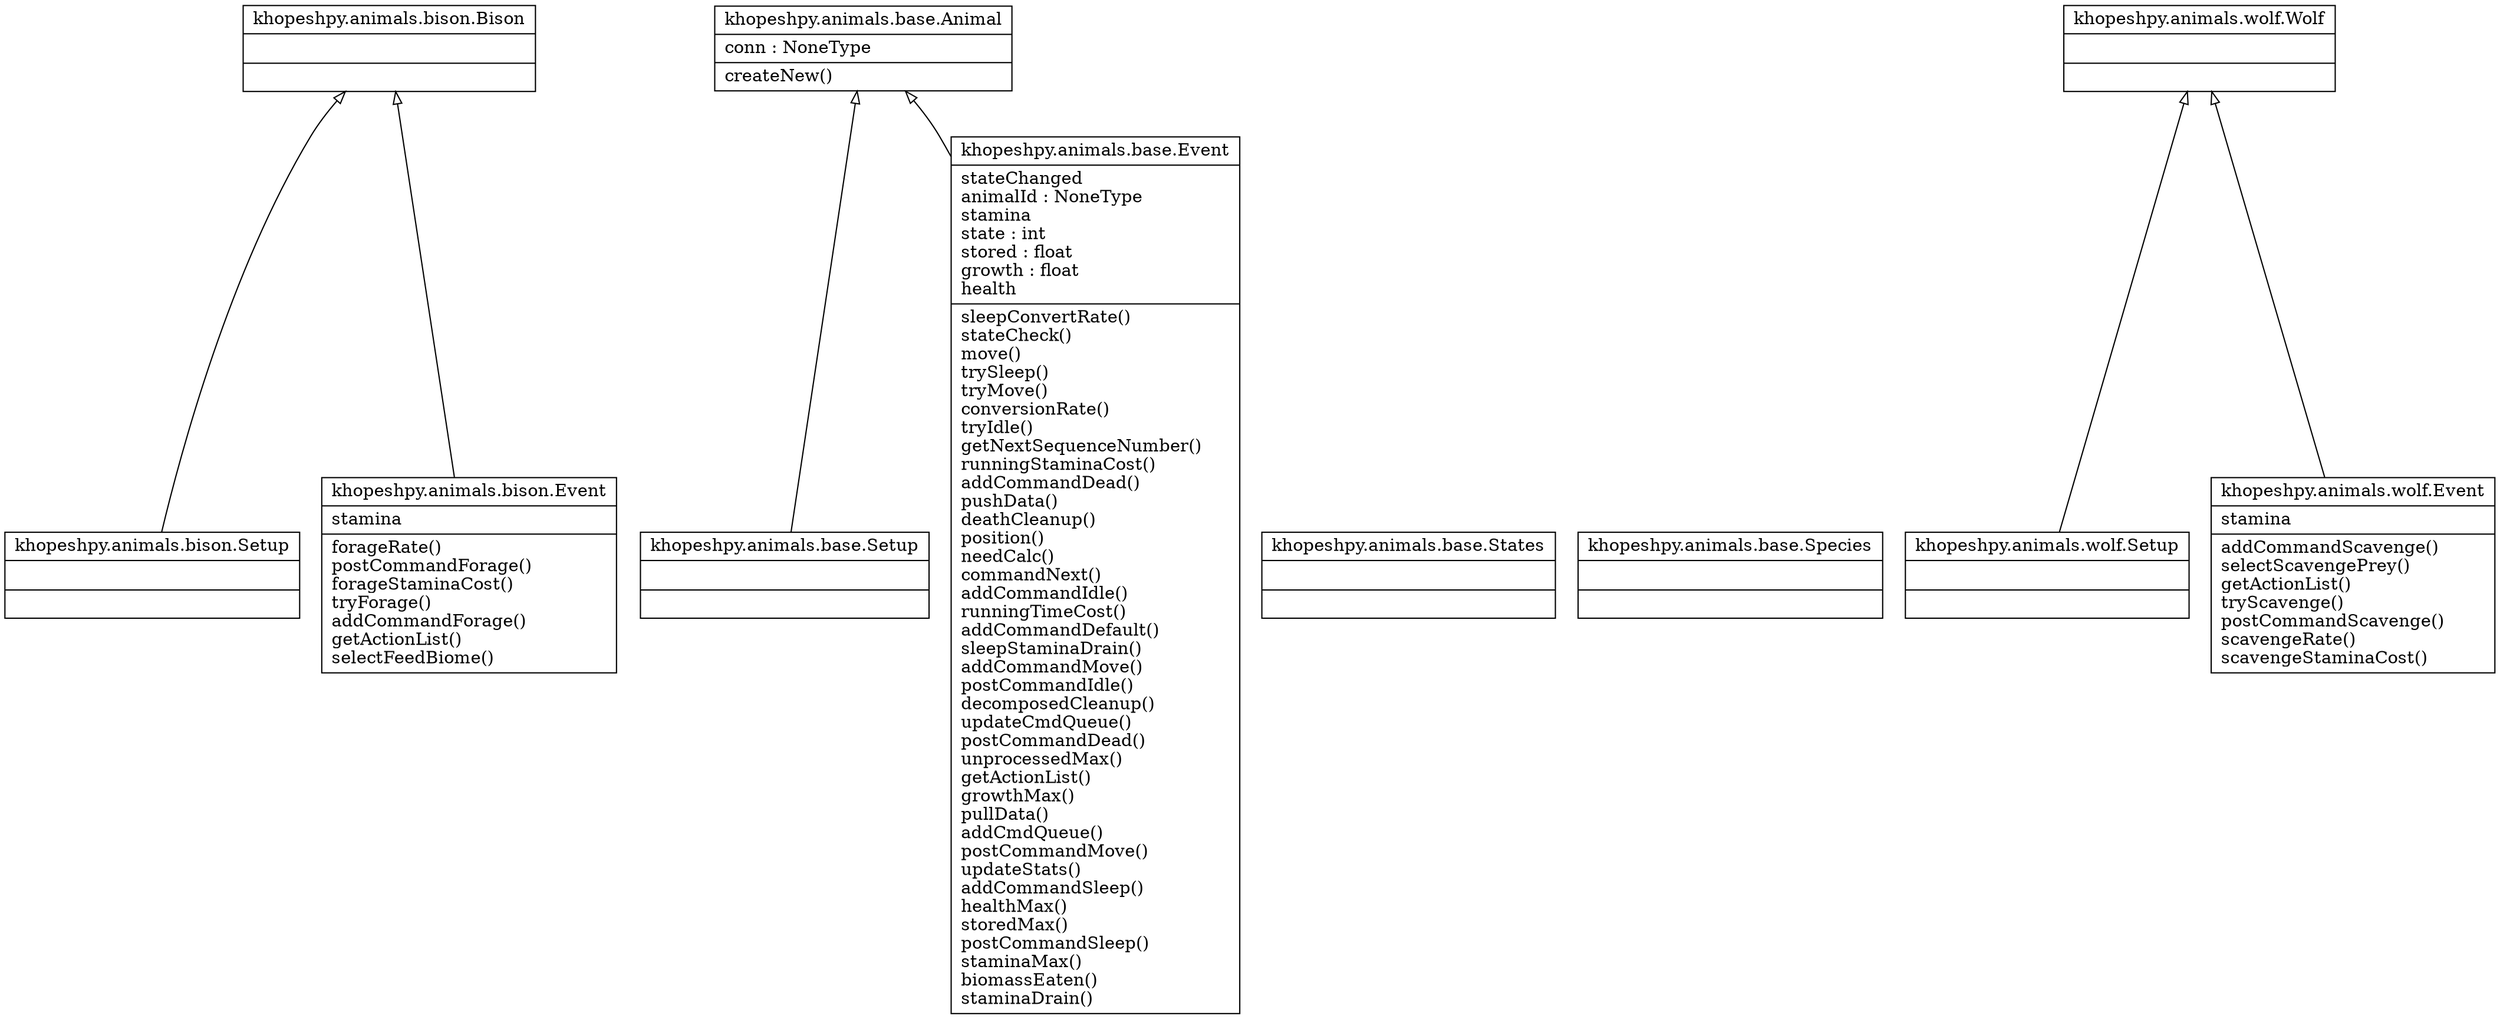 digraph "classes_No_Name" {
charset="utf-8"
rankdir=BT
"5" [shape="record", label="{khopeshpy.animals.bison.Setup|\l|}"];
"6" [shape="record", label="{khopeshpy.animals.bison.Bison|\l|}"];
"7" [shape="record", label="{khopeshpy.animals.bison.Event|stamina\l|forageRate()\lpostCommandForage()\lforageStaminaCost()\ltryForage()\laddCommandForage()\lgetActionList()\lselectFeedBiome()\l}"];
"9" [shape="record", label="{khopeshpy.animals.base.Setup|\l|}"];
"10" [shape="record", label="{khopeshpy.animals.base.Event|stateChanged\lanimalId : NoneType\lstamina\lstate : int\lstored : float\lgrowth : float\lhealth\l|sleepConvertRate()\lstateCheck()\lmove()\ltrySleep()\ltryMove()\lconversionRate()\ltryIdle()\lgetNextSequenceNumber()\lrunningStaminaCost()\laddCommandDead()\lpushData()\ldeathCleanup()\lposition()\lneedCalc()\lcommandNext()\laddCommandIdle()\lrunningTimeCost()\laddCommandDefault()\lsleepStaminaDrain()\laddCommandMove()\lpostCommandIdle()\ldecomposedCleanup()\lupdateCmdQueue()\lpostCommandDead()\lunprocessedMax()\lgetActionList()\lgrowthMax()\lpullData()\laddCmdQueue()\lpostCommandMove()\lupdateStats()\laddCommandSleep()\lhealthMax()\lstoredMax()\lpostCommandSleep()\lstaminaMax()\lbiomassEaten()\lstaminaDrain()\l}"];
"11" [shape="record", label="{khopeshpy.animals.base.States|\l|}"];
"12" [shape="record", label="{khopeshpy.animals.base.Animal|conn : NoneType\l|createNew()\l}"];
"13" [shape="record", label="{khopeshpy.animals.base.Species|\l|}"];
"15" [shape="record", label="{khopeshpy.animals.wolf.Setup|\l|}"];
"16" [shape="record", label="{khopeshpy.animals.wolf.Wolf|\l|}"];
"17" [shape="record", label="{khopeshpy.animals.wolf.Event|stamina\l|addCommandScavenge()\lselectScavengePrey()\lgetActionList()\ltryScavenge()\lpostCommandScavenge()\lscavengeRate()\lscavengeStaminaCost()\l}"];
"5" -> "6" [arrowtail="none", arrowhead="empty"];
"7" -> "6" [arrowtail="none", arrowhead="empty"];
"9" -> "12" [arrowtail="none", arrowhead="empty"];
"10" -> "12" [arrowtail="none", arrowhead="empty"];
"15" -> "16" [arrowtail="none", arrowhead="empty"];
"17" -> "16" [arrowtail="none", arrowhead="empty"];
}
